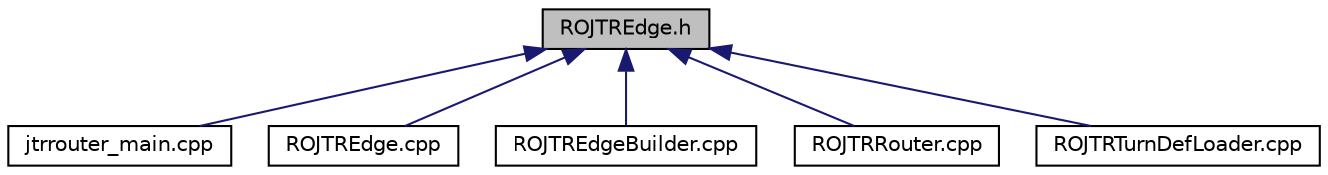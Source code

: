 digraph "ROJTREdge.h"
{
  edge [fontname="Helvetica",fontsize="10",labelfontname="Helvetica",labelfontsize="10"];
  node [fontname="Helvetica",fontsize="10",shape=record];
  Node60 [label="ROJTREdge.h",height=0.2,width=0.4,color="black", fillcolor="grey75", style="filled", fontcolor="black"];
  Node60 -> Node61 [dir="back",color="midnightblue",fontsize="10",style="solid",fontname="Helvetica"];
  Node61 [label="jtrrouter_main.cpp",height=0.2,width=0.4,color="black", fillcolor="white", style="filled",URL="$d6/db8/jtrrouter__main_8cpp.html"];
  Node60 -> Node62 [dir="back",color="midnightblue",fontsize="10",style="solid",fontname="Helvetica"];
  Node62 [label="ROJTREdge.cpp",height=0.2,width=0.4,color="black", fillcolor="white", style="filled",URL="$d3/dcc/_r_o_j_t_r_edge_8cpp.html"];
  Node60 -> Node63 [dir="back",color="midnightblue",fontsize="10",style="solid",fontname="Helvetica"];
  Node63 [label="ROJTREdgeBuilder.cpp",height=0.2,width=0.4,color="black", fillcolor="white", style="filled",URL="$da/d13/_r_o_j_t_r_edge_builder_8cpp.html"];
  Node60 -> Node64 [dir="back",color="midnightblue",fontsize="10",style="solid",fontname="Helvetica"];
  Node64 [label="ROJTRRouter.cpp",height=0.2,width=0.4,color="black", fillcolor="white", style="filled",URL="$dc/d03/_r_o_j_t_r_router_8cpp.html"];
  Node60 -> Node65 [dir="back",color="midnightblue",fontsize="10",style="solid",fontname="Helvetica"];
  Node65 [label="ROJTRTurnDefLoader.cpp",height=0.2,width=0.4,color="black", fillcolor="white", style="filled",URL="$da/dde/_r_o_j_t_r_turn_def_loader_8cpp.html"];
}
